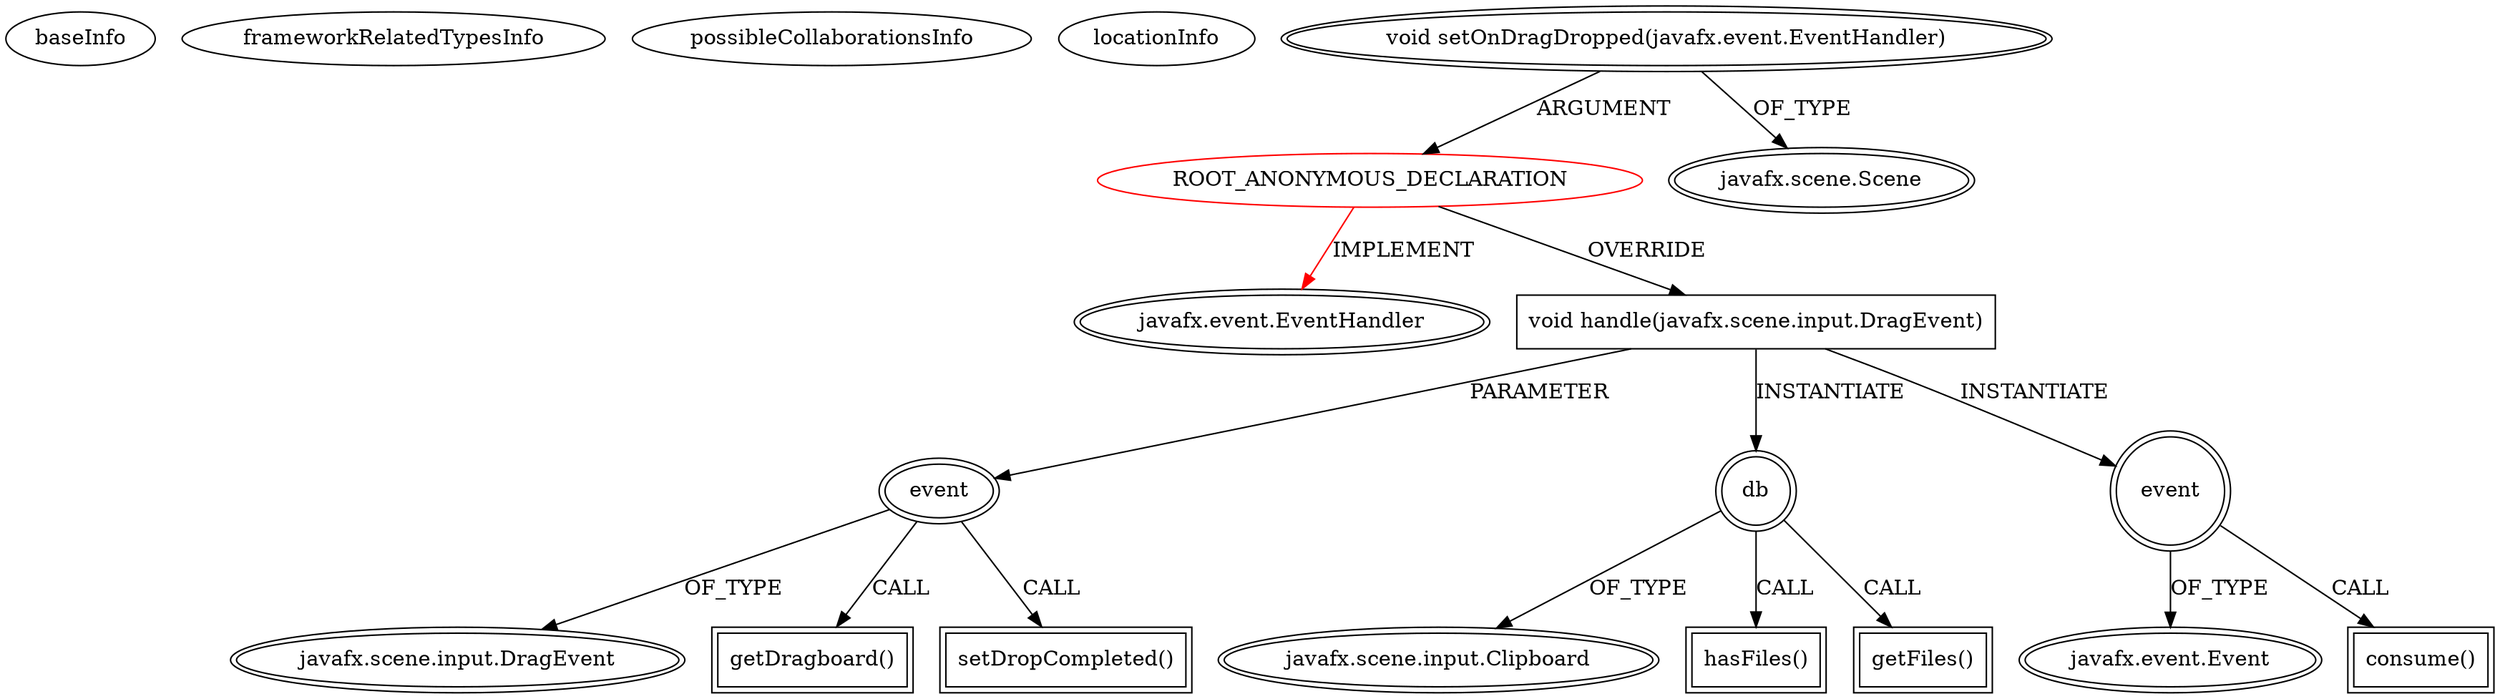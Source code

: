 digraph {
baseInfo[graphId=3548,category="extension_graph",isAnonymous=true,possibleRelation=false]
frameworkRelatedTypesInfo[0="javafx.event.EventHandler"]
possibleCollaborationsInfo[]
locationInfo[projectName="martin-suky-sisuan",filePath="/martin-suky-sisuan/sisuan-master/src/main/java/cz/none/sisuan/ui/controller/MainController.java",contextSignature="void setFileDragAndDrop(javafx.scene.Scene)",graphId="3548"]
0[label="ROOT_ANONYMOUS_DECLARATION",vertexType="ROOT_ANONYMOUS_DECLARATION",isFrameworkType=false,color=red]
1[label="javafx.event.EventHandler",vertexType="FRAMEWORK_INTERFACE_TYPE",isFrameworkType=true,peripheries=2]
2[label="void setOnDragDropped(javafx.event.EventHandler)",vertexType="OUTSIDE_CALL",isFrameworkType=true,peripheries=2]
3[label="javafx.scene.Scene",vertexType="FRAMEWORK_CLASS_TYPE",isFrameworkType=true,peripheries=2]
4[label="void handle(javafx.scene.input.DragEvent)",vertexType="OVERRIDING_METHOD_DECLARATION",isFrameworkType=false,shape=box]
5[label="event",vertexType="PARAMETER_DECLARATION",isFrameworkType=true,peripheries=2]
6[label="javafx.scene.input.DragEvent",vertexType="FRAMEWORK_CLASS_TYPE",isFrameworkType=true,peripheries=2]
8[label="getDragboard()",vertexType="INSIDE_CALL",isFrameworkType=true,peripheries=2,shape=box]
9[label="db",vertexType="VARIABLE_EXPRESION",isFrameworkType=true,peripheries=2,shape=circle]
11[label="javafx.scene.input.Clipboard",vertexType="FRAMEWORK_CLASS_TYPE",isFrameworkType=true,peripheries=2]
10[label="hasFiles()",vertexType="INSIDE_CALL",isFrameworkType=true,peripheries=2,shape=box]
13[label="getFiles()",vertexType="INSIDE_CALL",isFrameworkType=true,peripheries=2,shape=box]
15[label="setDropCompleted()",vertexType="INSIDE_CALL",isFrameworkType=true,peripheries=2,shape=box]
16[label="event",vertexType="VARIABLE_EXPRESION",isFrameworkType=true,peripheries=2,shape=circle]
18[label="javafx.event.Event",vertexType="FRAMEWORK_CLASS_TYPE",isFrameworkType=true,peripheries=2]
17[label="consume()",vertexType="INSIDE_CALL",isFrameworkType=true,peripheries=2,shape=box]
0->1[label="IMPLEMENT",color=red]
2->0[label="ARGUMENT"]
2->3[label="OF_TYPE"]
0->4[label="OVERRIDE"]
5->6[label="OF_TYPE"]
4->5[label="PARAMETER"]
5->8[label="CALL"]
4->9[label="INSTANTIATE"]
9->11[label="OF_TYPE"]
9->10[label="CALL"]
9->13[label="CALL"]
5->15[label="CALL"]
4->16[label="INSTANTIATE"]
16->18[label="OF_TYPE"]
16->17[label="CALL"]
}
